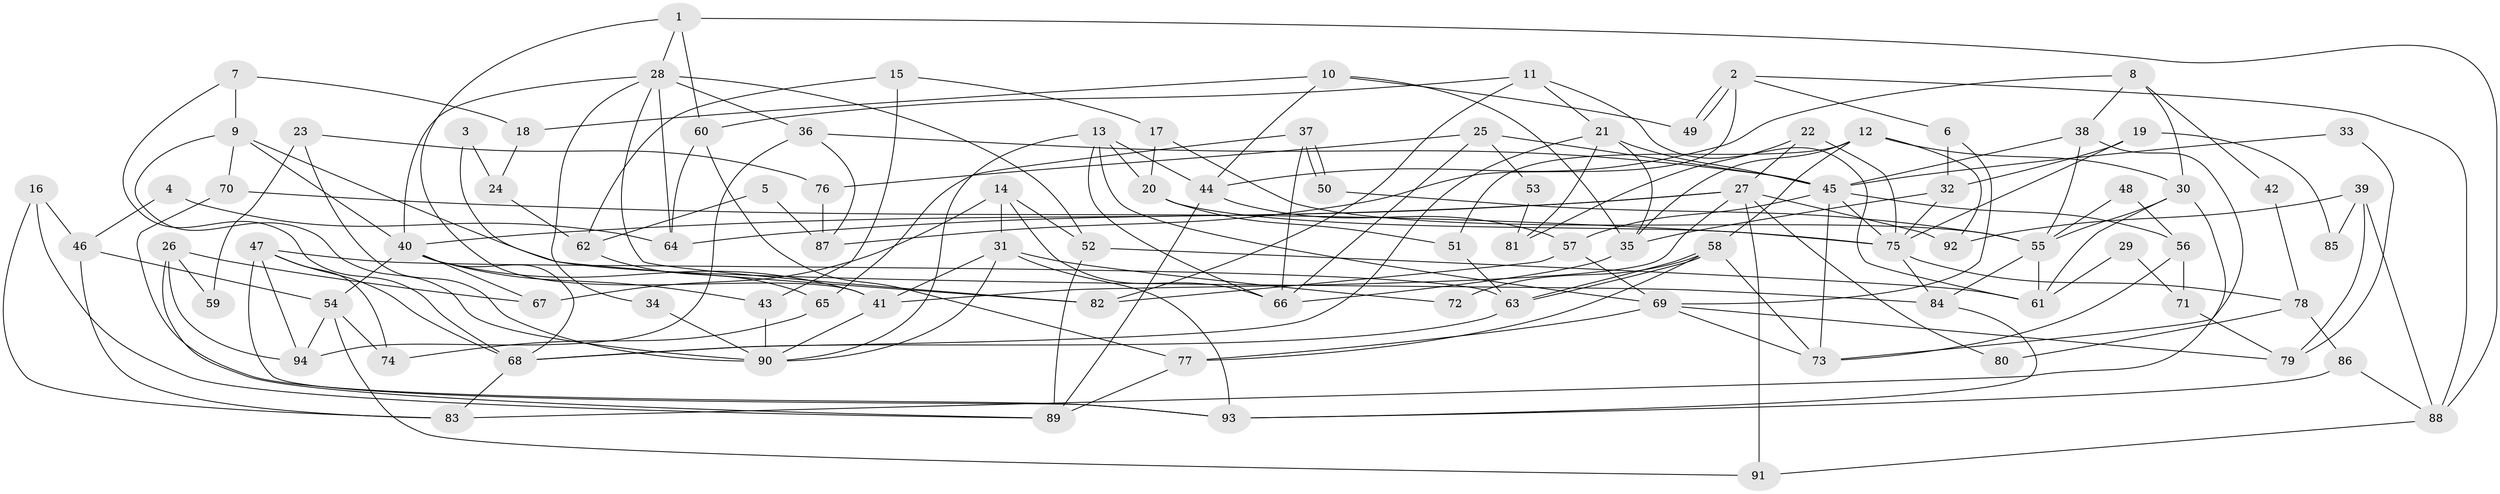 // Generated by graph-tools (version 1.1) at 2025/02/03/09/25 03:02:02]
// undirected, 94 vertices, 188 edges
graph export_dot {
graph [start="1"]
  node [color=gray90,style=filled];
  1;
  2;
  3;
  4;
  5;
  6;
  7;
  8;
  9;
  10;
  11;
  12;
  13;
  14;
  15;
  16;
  17;
  18;
  19;
  20;
  21;
  22;
  23;
  24;
  25;
  26;
  27;
  28;
  29;
  30;
  31;
  32;
  33;
  34;
  35;
  36;
  37;
  38;
  39;
  40;
  41;
  42;
  43;
  44;
  45;
  46;
  47;
  48;
  49;
  50;
  51;
  52;
  53;
  54;
  55;
  56;
  57;
  58;
  59;
  60;
  61;
  62;
  63;
  64;
  65;
  66;
  67;
  68;
  69;
  70;
  71;
  72;
  73;
  74;
  75;
  76;
  77;
  78;
  79;
  80;
  81;
  82;
  83;
  84;
  85;
  86;
  87;
  88;
  89;
  90;
  91;
  92;
  93;
  94;
  1 -- 41;
  1 -- 28;
  1 -- 60;
  1 -- 88;
  2 -- 49;
  2 -- 49;
  2 -- 88;
  2 -- 6;
  2 -- 87;
  3 -- 24;
  3 -- 82;
  4 -- 64;
  4 -- 46;
  5 -- 87;
  5 -- 62;
  6 -- 69;
  6 -- 32;
  7 -- 68;
  7 -- 9;
  7 -- 18;
  8 -- 30;
  8 -- 44;
  8 -- 38;
  8 -- 42;
  9 -- 40;
  9 -- 84;
  9 -- 70;
  9 -- 90;
  10 -- 35;
  10 -- 44;
  10 -- 18;
  10 -- 49;
  11 -- 21;
  11 -- 61;
  11 -- 60;
  11 -- 82;
  12 -- 58;
  12 -- 51;
  12 -- 30;
  12 -- 35;
  12 -- 92;
  13 -- 66;
  13 -- 44;
  13 -- 20;
  13 -- 69;
  13 -- 90;
  14 -- 52;
  14 -- 67;
  14 -- 31;
  14 -- 66;
  15 -- 43;
  15 -- 17;
  15 -- 62;
  16 -- 89;
  16 -- 83;
  16 -- 46;
  17 -- 20;
  17 -- 55;
  18 -- 24;
  19 -- 75;
  19 -- 32;
  19 -- 85;
  20 -- 75;
  20 -- 51;
  21 -- 45;
  21 -- 35;
  21 -- 68;
  21 -- 81;
  22 -- 27;
  22 -- 75;
  22 -- 81;
  23 -- 76;
  23 -- 90;
  23 -- 59;
  24 -- 62;
  25 -- 45;
  25 -- 66;
  25 -- 53;
  25 -- 76;
  26 -- 94;
  26 -- 89;
  26 -- 59;
  26 -- 67;
  27 -- 64;
  27 -- 41;
  27 -- 40;
  27 -- 80;
  27 -- 91;
  27 -- 92;
  28 -- 40;
  28 -- 36;
  28 -- 34;
  28 -- 52;
  28 -- 64;
  28 -- 82;
  29 -- 71;
  29 -- 61;
  30 -- 55;
  30 -- 61;
  30 -- 83;
  31 -- 90;
  31 -- 41;
  31 -- 72;
  31 -- 93;
  32 -- 75;
  32 -- 35;
  33 -- 79;
  33 -- 45;
  34 -- 90;
  35 -- 66;
  36 -- 94;
  36 -- 45;
  36 -- 87;
  37 -- 50;
  37 -- 50;
  37 -- 66;
  37 -- 65;
  38 -- 73;
  38 -- 45;
  38 -- 55;
  39 -- 88;
  39 -- 92;
  39 -- 79;
  39 -- 85;
  40 -- 41;
  40 -- 43;
  40 -- 54;
  40 -- 67;
  40 -- 68;
  41 -- 90;
  42 -- 78;
  43 -- 90;
  44 -- 57;
  44 -- 89;
  45 -- 57;
  45 -- 56;
  45 -- 73;
  45 -- 75;
  46 -- 83;
  46 -- 54;
  47 -- 63;
  47 -- 68;
  47 -- 74;
  47 -- 93;
  47 -- 94;
  48 -- 55;
  48 -- 56;
  50 -- 55;
  51 -- 63;
  52 -- 61;
  52 -- 89;
  53 -- 81;
  54 -- 74;
  54 -- 91;
  54 -- 94;
  55 -- 84;
  55 -- 61;
  56 -- 73;
  56 -- 71;
  57 -- 69;
  57 -- 82;
  58 -- 77;
  58 -- 63;
  58 -- 63;
  58 -- 72;
  58 -- 73;
  60 -- 64;
  60 -- 77;
  62 -- 65;
  63 -- 68;
  65 -- 74;
  68 -- 83;
  69 -- 73;
  69 -- 77;
  69 -- 79;
  70 -- 93;
  70 -- 75;
  71 -- 79;
  75 -- 78;
  75 -- 84;
  76 -- 87;
  77 -- 89;
  78 -- 86;
  78 -- 80;
  84 -- 93;
  86 -- 93;
  86 -- 88;
  88 -- 91;
}
